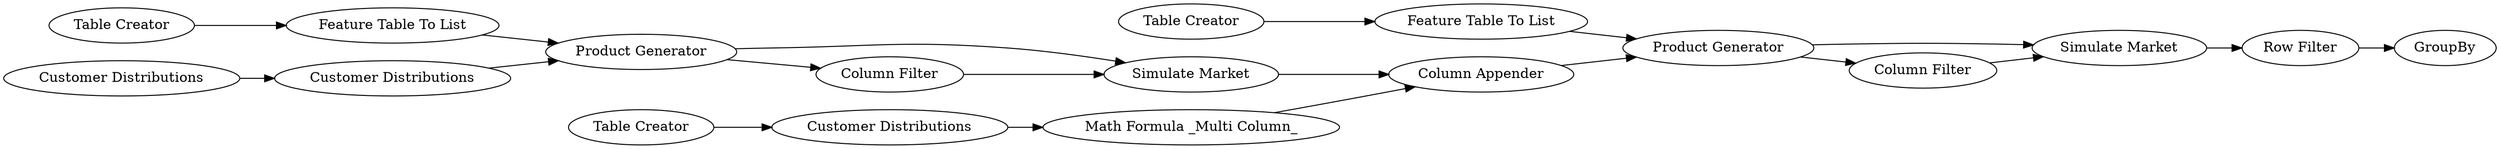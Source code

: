 digraph {
	8 -> 9
	7 -> 22
	12 -> 13
	22 -> 19
	18 -> 19
	4 -> 8
	21 -> 20
	16 -> 18
	14 -> 7
	17 -> 21
	13 -> 6
	19 -> 17
	9 -> 22
	15 -> 17
	6 -> 7
	6 -> 14
	5 -> 6
	19 -> 15
	1 -> 5
	5 [label="Customer Distributions"]
	16 [label="Table Creator"]
	13 [label="Feature Table To List"]
	20 [label=GroupBy]
	1 [label="Customer Distributions"]
	7 [label="Simulate Market"]
	22 [label="Column Appender"]
	9 [label="Math Formula _Multi Column_"]
	4 [label="Table Creator"]
	18 [label="Feature Table To List"]
	21 [label="Row Filter"]
	6 [label="Product Generator"]
	8 [label="Customer Distributions"]
	15 [label="Column Filter"]
	14 [label="Column Filter"]
	17 [label="Simulate Market"]
	12 [label="Table Creator"]
	19 [label="Product Generator"]
	rankdir=LR
}
